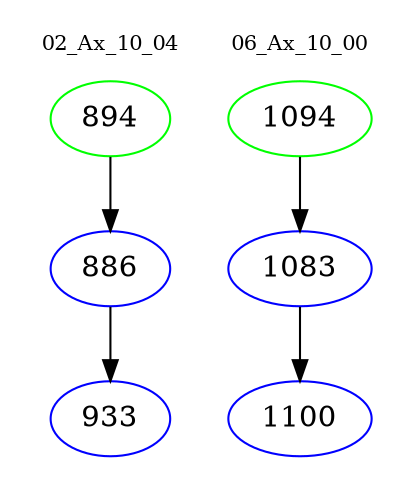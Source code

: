 digraph{
subgraph cluster_0 {
color = white
label = "02_Ax_10_04";
fontsize=10;
T0_894 [label="894", color="green"]
T0_894 -> T0_886 [color="black"]
T0_886 [label="886", color="blue"]
T0_886 -> T0_933 [color="black"]
T0_933 [label="933", color="blue"]
}
subgraph cluster_1 {
color = white
label = "06_Ax_10_00";
fontsize=10;
T1_1094 [label="1094", color="green"]
T1_1094 -> T1_1083 [color="black"]
T1_1083 [label="1083", color="blue"]
T1_1083 -> T1_1100 [color="black"]
T1_1100 [label="1100", color="blue"]
}
}
